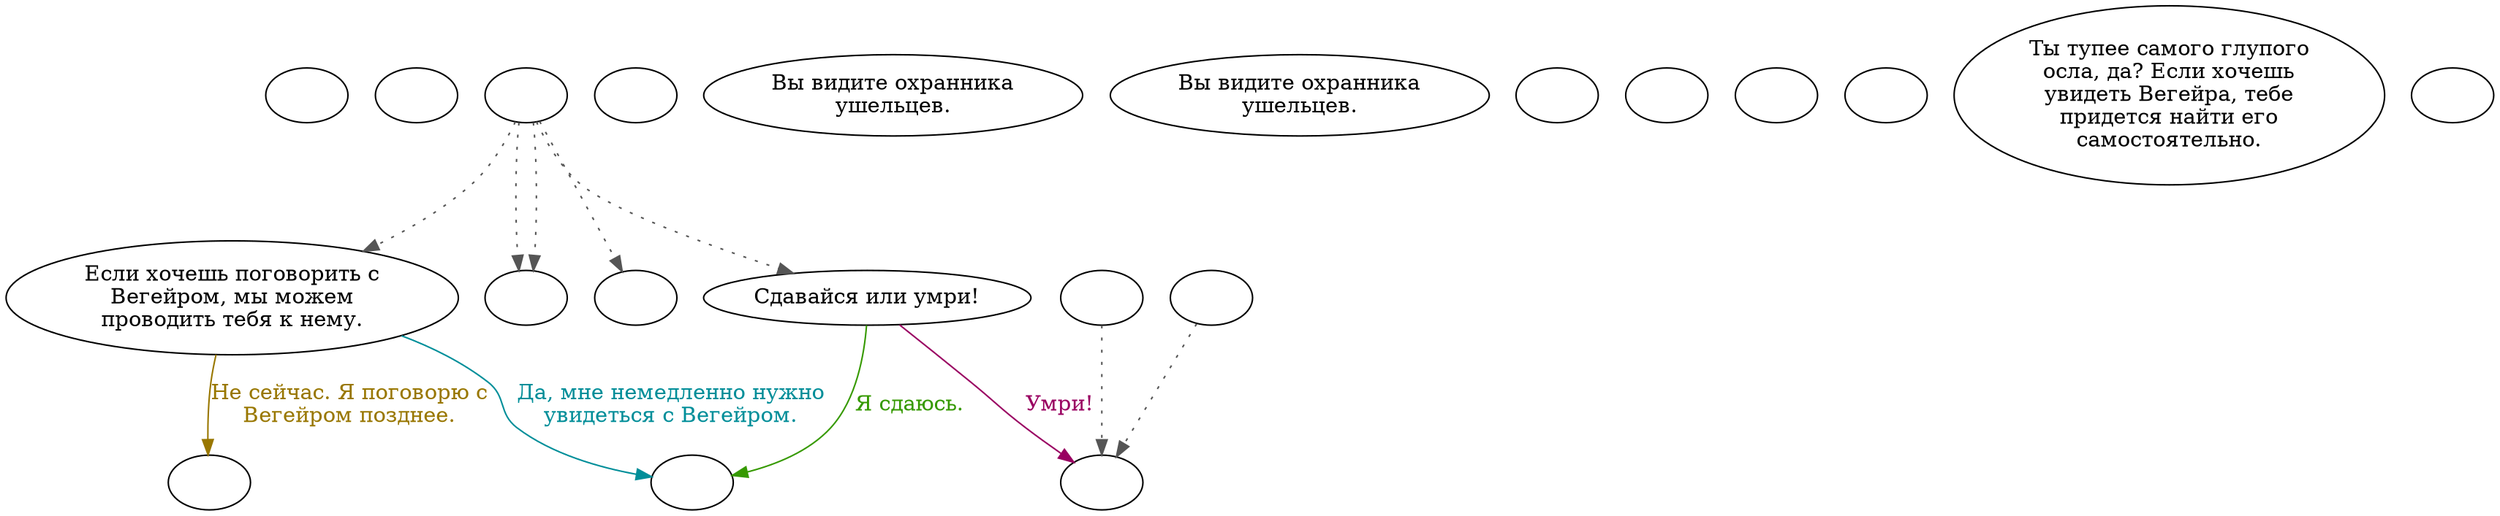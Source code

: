 digraph mcProtec {
  "start" [style=filled       fillcolor="#FFFFFF"       color="#000000"]
  "start" [label=""]
  "critter_p_proc" [style=filled       fillcolor="#FFFFFF"       color="#000000"]
  "critter_p_proc" [label=""]
  "pickup_p_proc" [style=filled       fillcolor="#FFFFFF"       color="#000000"]
  "pickup_p_proc" -> "Node998" [style=dotted color="#555555"]
  "pickup_p_proc" [label=""]
  "talk_p_proc" [style=filled       fillcolor="#FFFFFF"       color="#000000"]
  "talk_p_proc" -> "Node004" [style=dotted color="#555555"]
  "talk_p_proc" -> "Node004" [style=dotted color="#555555"]
  "talk_p_proc" -> "Node003" [style=dotted color="#555555"]
  "talk_p_proc" -> "Node002" [style=dotted color="#555555"]
  "talk_p_proc" -> "Node000" [style=dotted color="#555555"]
  "talk_p_proc" [label=""]
  "destroy_p_proc" [style=filled       fillcolor="#FFFFFF"       color="#000000"]
  "destroy_p_proc" [label=""]
  "look_at_p_proc" [style=filled       fillcolor="#FFFFFF"       color="#000000"]
  "look_at_p_proc" [label="Вы видите охранника\nушельцев."]
  "description_p_proc" [style=filled       fillcolor="#FFFFFF"       color="#000000"]
  "description_p_proc" [label="Вы видите охранника\nушельцев."]
  "use_skill_on_p_proc" [style=filled       fillcolor="#FFFFFF"       color="#000000"]
  "use_skill_on_p_proc" [label=""]
  "damage_p_proc" [style=filled       fillcolor="#FFFFFF"       color="#000000"]
  "damage_p_proc" -> "Node998" [style=dotted color="#555555"]
  "damage_p_proc" [label=""]
  "map_enter_p_proc" [style=filled       fillcolor="#FFFFFF"       color="#000000"]
  "map_enter_p_proc" [label=""]
  "map_exit_p_proc" [style=filled       fillcolor="#FFFFFF"       color="#000000"]
  "map_exit_p_proc" [label=""]
  "map_update_p_proc" [style=filled       fillcolor="#FFFFFF"       color="#000000"]
  "map_update_p_proc" [label=""]
  "Node000" [style=filled       fillcolor="#FFFFFF"       color="#000000"]
  "Node000" [label="Сдавайся или умри!"]
  "Node000" -> "Node996" [label="Я сдаюсь." color="#359900" fontcolor="#359900"]
  "Node000" -> "Node998" [label="Умри!" color="#990061" fontcolor="#990061"]
  "Node002" [style=filled       fillcolor="#FFFFFF"       color="#000000"]
  "Node002" [label="Если хочешь поговорить с\nВегейром, мы можем\nпроводить тебя к нему."]
  "Node002" -> "Node996" [label="Да, мне немедленно нужно\nувидеться с Вегейром." color="#008E99" fontcolor="#008E99"]
  "Node002" -> "Node999" [label="Не сейчас. Я поговорю с\nВегейром позднее." color="#997700" fontcolor="#997700"]
  "Node003" [style=filled       fillcolor="#FFFFFF"       color="#000000"]
  "Node003" [label=""]
  "Node004" [style=filled       fillcolor="#FFFFFF"       color="#000000"]
  "Node004" [label=""]
  "Node005" [style=filled       fillcolor="#FFFFFF"       color="#000000"]
  "Node005" [label="Ты тупее самого глупого\nосла, да? Если хочешь\nувидеть Вегейра, тебе\nпридется найти его\nсамостоятельно."]
  "Node999" [style=filled       fillcolor="#FFFFFF"       color="#000000"]
  "Node999" [label=""]
  "Node998" [style=filled       fillcolor="#FFFFFF"       color="#000000"]
  "Node998" [label=""]
  "Node996" [style=filled       fillcolor="#FFFFFF"       color="#000000"]
  "Node996" [label=""]
  "timed_event_p_proc" [style=filled       fillcolor="#FFFFFF"       color="#000000"]
  "timed_event_p_proc" [label=""]
}